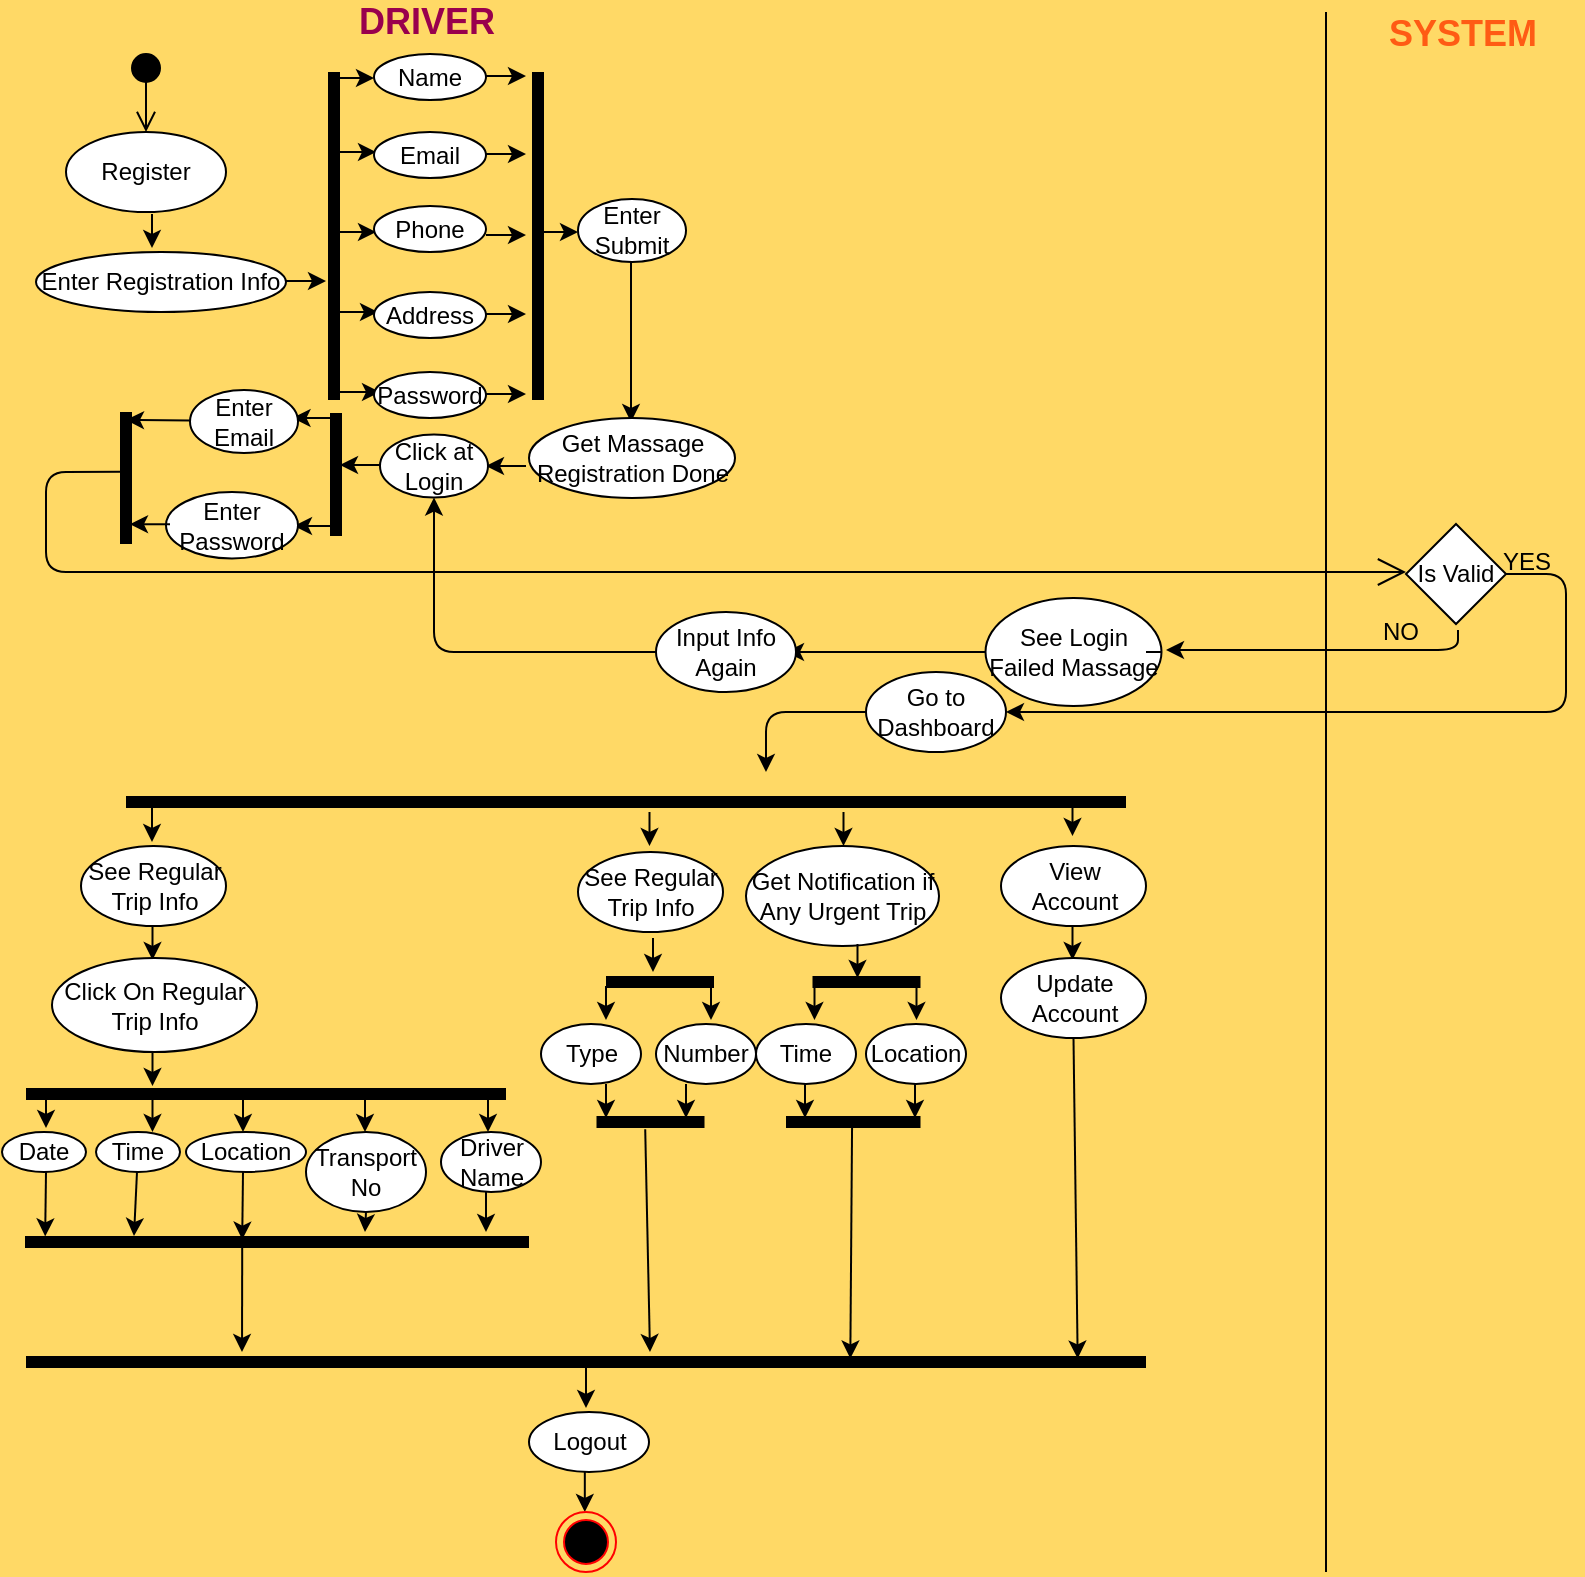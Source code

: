 <mxfile version="14.9.6" type="github">
  <diagram id="NBqRJTqcQL_MeElaurz1" name="Page-1">
    <mxGraphModel dx="1221" dy="681" grid="0" gridSize="10" guides="1" tooltips="1" connect="1" arrows="1" fold="1" page="1" pageScale="1" pageWidth="827" pageHeight="1169" background="#FFD966" math="0" shadow="0">
      <root>
        <mxCell id="0" />
        <mxCell id="1" parent="0" />
        <mxCell id="kdDCr_MIz2S15lqG9rGP-2" value="" style="html=1;verticalAlign=bottom;startArrow=circle;startFill=1;endArrow=open;startSize=6;endSize=8;" edge="1" parent="1">
          <mxGeometry x="35" y="10" width="80" as="geometry">
            <mxPoint x="90" y="30" as="sourcePoint" />
            <mxPoint x="90" y="70" as="targetPoint" />
          </mxGeometry>
        </mxCell>
        <mxCell id="kdDCr_MIz2S15lqG9rGP-3" value="Register" style="ellipse;whiteSpace=wrap;html=1;" vertex="1" parent="1">
          <mxGeometry x="50" y="70" width="80" height="40" as="geometry" />
        </mxCell>
        <mxCell id="kdDCr_MIz2S15lqG9rGP-4" value="" style="endArrow=classic;html=1;" edge="1" parent="1">
          <mxGeometry x="35" y="10" width="50" height="50" as="geometry">
            <mxPoint x="93" y="111" as="sourcePoint" />
            <mxPoint x="93" y="128" as="targetPoint" />
          </mxGeometry>
        </mxCell>
        <mxCell id="kdDCr_MIz2S15lqG9rGP-5" value="Enter Registration Info" style="ellipse;whiteSpace=wrap;html=1;" vertex="1" parent="1">
          <mxGeometry x="35" y="130" width="125" height="30" as="geometry" />
        </mxCell>
        <mxCell id="kdDCr_MIz2S15lqG9rGP-6" value="" style="shape=line;html=1;strokeWidth=6;rotation=-90;" vertex="1" parent="1">
          <mxGeometry x="102" y="117" width="164" height="10" as="geometry" />
        </mxCell>
        <mxCell id="kdDCr_MIz2S15lqG9rGP-7" value="" style="endArrow=classic;html=1;" edge="1" parent="1">
          <mxGeometry x="35" y="10" width="50" height="50" as="geometry">
            <mxPoint x="160" y="144.5" as="sourcePoint" />
            <mxPoint x="180" y="144.5" as="targetPoint" />
          </mxGeometry>
        </mxCell>
        <mxCell id="kdDCr_MIz2S15lqG9rGP-8" value="" style="endArrow=classic;html=1;" edge="1" parent="1">
          <mxGeometry x="35" y="10" width="50" height="50" as="geometry">
            <mxPoint x="184" y="43" as="sourcePoint" />
            <mxPoint x="204" y="43" as="targetPoint" />
          </mxGeometry>
        </mxCell>
        <mxCell id="kdDCr_MIz2S15lqG9rGP-9" value="" style="endArrow=classic;html=1;" edge="1" parent="1">
          <mxGeometry x="35" y="10" width="50" height="50" as="geometry">
            <mxPoint x="185" y="80" as="sourcePoint" />
            <mxPoint x="205" y="80" as="targetPoint" />
          </mxGeometry>
        </mxCell>
        <mxCell id="kdDCr_MIz2S15lqG9rGP-10" value="" style="endArrow=classic;html=1;" edge="1" parent="1">
          <mxGeometry x="35" y="10" width="50" height="50" as="geometry">
            <mxPoint x="185" y="120" as="sourcePoint" />
            <mxPoint x="205" y="120" as="targetPoint" />
          </mxGeometry>
        </mxCell>
        <mxCell id="kdDCr_MIz2S15lqG9rGP-11" value="" style="endArrow=classic;html=1;" edge="1" parent="1">
          <mxGeometry x="35" y="10" width="50" height="50" as="geometry">
            <mxPoint x="186" y="160" as="sourcePoint" />
            <mxPoint x="206" y="160" as="targetPoint" />
          </mxGeometry>
        </mxCell>
        <mxCell id="kdDCr_MIz2S15lqG9rGP-12" value="" style="endArrow=classic;html=1;" edge="1" parent="1">
          <mxGeometry x="35" y="10" width="50" height="50" as="geometry">
            <mxPoint x="187" y="200" as="sourcePoint" />
            <mxPoint x="207" y="200" as="targetPoint" />
          </mxGeometry>
        </mxCell>
        <mxCell id="kdDCr_MIz2S15lqG9rGP-13" value="Name" style="ellipse;whiteSpace=wrap;html=1;" vertex="1" parent="1">
          <mxGeometry x="204" y="31" width="56" height="23" as="geometry" />
        </mxCell>
        <mxCell id="kdDCr_MIz2S15lqG9rGP-14" value="Email" style="ellipse;whiteSpace=wrap;html=1;" vertex="1" parent="1">
          <mxGeometry x="204" y="70" width="56" height="23" as="geometry" />
        </mxCell>
        <mxCell id="kdDCr_MIz2S15lqG9rGP-15" value="Phone" style="ellipse;whiteSpace=wrap;html=1;" vertex="1" parent="1">
          <mxGeometry x="204" y="107" width="56" height="23" as="geometry" />
        </mxCell>
        <mxCell id="kdDCr_MIz2S15lqG9rGP-16" value="Address" style="ellipse;whiteSpace=wrap;html=1;" vertex="1" parent="1">
          <mxGeometry x="204" y="150" width="56" height="23" as="geometry" />
        </mxCell>
        <mxCell id="kdDCr_MIz2S15lqG9rGP-17" value="Password" style="ellipse;whiteSpace=wrap;html=1;" vertex="1" parent="1">
          <mxGeometry x="204" y="190" width="56" height="23" as="geometry" />
        </mxCell>
        <mxCell id="kdDCr_MIz2S15lqG9rGP-18" value="" style="endArrow=classic;html=1;" edge="1" parent="1">
          <mxGeometry x="35" y="10" width="50" height="50" as="geometry">
            <mxPoint x="260" y="42" as="sourcePoint" />
            <mxPoint x="280" y="42" as="targetPoint" />
          </mxGeometry>
        </mxCell>
        <mxCell id="kdDCr_MIz2S15lqG9rGP-19" value="" style="endArrow=classic;html=1;" edge="1" parent="1">
          <mxGeometry x="35" y="10" width="50" height="50" as="geometry">
            <mxPoint x="260" y="81" as="sourcePoint" />
            <mxPoint x="280" y="81" as="targetPoint" />
          </mxGeometry>
        </mxCell>
        <mxCell id="kdDCr_MIz2S15lqG9rGP-20" value="" style="endArrow=classic;html=1;" edge="1" parent="1">
          <mxGeometry x="35" y="10" width="50" height="50" as="geometry">
            <mxPoint x="260" y="121.5" as="sourcePoint" />
            <mxPoint x="280" y="121.5" as="targetPoint" />
          </mxGeometry>
        </mxCell>
        <mxCell id="kdDCr_MIz2S15lqG9rGP-21" value="" style="endArrow=classic;html=1;" edge="1" parent="1">
          <mxGeometry x="35" y="10" width="50" height="50" as="geometry">
            <mxPoint x="260" y="161" as="sourcePoint" />
            <mxPoint x="280" y="161" as="targetPoint" />
          </mxGeometry>
        </mxCell>
        <mxCell id="kdDCr_MIz2S15lqG9rGP-22" value="" style="endArrow=classic;html=1;" edge="1" parent="1">
          <mxGeometry x="35" y="10" width="50" height="50" as="geometry">
            <mxPoint x="260" y="201" as="sourcePoint" />
            <mxPoint x="280" y="201" as="targetPoint" />
          </mxGeometry>
        </mxCell>
        <mxCell id="kdDCr_MIz2S15lqG9rGP-23" value="" style="shape=line;html=1;strokeWidth=6;rotation=-90;" vertex="1" parent="1">
          <mxGeometry x="204" y="117" width="164" height="10" as="geometry" />
        </mxCell>
        <mxCell id="kdDCr_MIz2S15lqG9rGP-24" value="" style="endArrow=classic;html=1;" edge="1" parent="1">
          <mxGeometry x="35" y="10" width="50" height="50" as="geometry">
            <mxPoint x="286" y="120" as="sourcePoint" />
            <mxPoint x="306" y="120" as="targetPoint" />
          </mxGeometry>
        </mxCell>
        <mxCell id="kdDCr_MIz2S15lqG9rGP-25" value="Enter Submit" style="ellipse;whiteSpace=wrap;html=1;" vertex="1" parent="1">
          <mxGeometry x="306" y="103.5" width="54" height="31.5" as="geometry" />
        </mxCell>
        <mxCell id="kdDCr_MIz2S15lqG9rGP-26" value="" style="endArrow=classic;html=1;" edge="1" parent="1">
          <mxGeometry x="35" y="10" width="50" height="50" as="geometry">
            <mxPoint x="332.5" y="135" as="sourcePoint" />
            <mxPoint x="332.5" y="215" as="targetPoint" />
          </mxGeometry>
        </mxCell>
        <mxCell id="kdDCr_MIz2S15lqG9rGP-27" value="Get Massage Registration Done" style="ellipse;whiteSpace=wrap;html=1;" vertex="1" parent="1">
          <mxGeometry x="281.5" y="213" width="103" height="40" as="geometry" />
        </mxCell>
        <mxCell id="kdDCr_MIz2S15lqG9rGP-28" value="" style="endArrow=classic;html=1;" edge="1" parent="1">
          <mxGeometry x="35" y="10" width="50" height="50" as="geometry">
            <mxPoint x="280" y="237" as="sourcePoint" />
            <mxPoint x="260" y="237" as="targetPoint" />
          </mxGeometry>
        </mxCell>
        <mxCell id="kdDCr_MIz2S15lqG9rGP-29" value="Click at Login" style="ellipse;whiteSpace=wrap;html=1;" vertex="1" parent="1">
          <mxGeometry x="207" y="221.25" width="54" height="31.5" as="geometry" />
        </mxCell>
        <mxCell id="kdDCr_MIz2S15lqG9rGP-30" value="" style="endArrow=classic;html=1;" edge="1" parent="1">
          <mxGeometry x="35" y="10" width="50" height="50" as="geometry">
            <mxPoint x="207" y="236.5" as="sourcePoint" />
            <mxPoint x="187" y="236.5" as="targetPoint" />
          </mxGeometry>
        </mxCell>
        <mxCell id="kdDCr_MIz2S15lqG9rGP-31" value="" style="shape=line;html=1;strokeWidth=6;rotation=-90;" vertex="1" parent="1">
          <mxGeometry x="154.25" y="236.25" width="61.5" height="10" as="geometry" />
        </mxCell>
        <mxCell id="kdDCr_MIz2S15lqG9rGP-32" value="" style="endArrow=classic;html=1;" edge="1" parent="1">
          <mxGeometry x="35" y="10" width="50" height="50" as="geometry">
            <mxPoint x="183.25" y="213" as="sourcePoint" />
            <mxPoint x="163.25" y="213" as="targetPoint" />
          </mxGeometry>
        </mxCell>
        <mxCell id="kdDCr_MIz2S15lqG9rGP-33" value="" style="endArrow=classic;html=1;" edge="1" parent="1">
          <mxGeometry x="35" y="10" width="50" height="50" as="geometry">
            <mxPoint x="184" y="267" as="sourcePoint" />
            <mxPoint x="164" y="267" as="targetPoint" />
          </mxGeometry>
        </mxCell>
        <mxCell id="kdDCr_MIz2S15lqG9rGP-34" value="Enter Email" style="ellipse;whiteSpace=wrap;html=1;" vertex="1" parent="1">
          <mxGeometry x="112" y="199" width="54" height="31.5" as="geometry" />
        </mxCell>
        <mxCell id="kdDCr_MIz2S15lqG9rGP-35" value="Enter Password" style="ellipse;whiteSpace=wrap;html=1;" vertex="1" parent="1">
          <mxGeometry x="100" y="250" width="66" height="33.25" as="geometry" />
        </mxCell>
        <mxCell id="kdDCr_MIz2S15lqG9rGP-36" value="" style="shape=line;html=1;strokeWidth=6;rotation=-90;" vertex="1" parent="1">
          <mxGeometry x="47" y="238" width="66" height="10" as="geometry" />
        </mxCell>
        <mxCell id="kdDCr_MIz2S15lqG9rGP-37" value="" style="endArrow=classic;html=1;" edge="1" parent="1">
          <mxGeometry x="35" y="10" width="50" height="50" as="geometry">
            <mxPoint x="112" y="214.25" as="sourcePoint" />
            <mxPoint x="80" y="214" as="targetPoint" />
          </mxGeometry>
        </mxCell>
        <mxCell id="kdDCr_MIz2S15lqG9rGP-38" value="" style="endArrow=classic;html=1;" edge="1" parent="1">
          <mxGeometry x="35" y="10" width="50" height="50" as="geometry">
            <mxPoint x="102" y="266.13" as="sourcePoint" />
            <mxPoint x="82" y="266.13" as="targetPoint" />
          </mxGeometry>
        </mxCell>
        <mxCell id="kdDCr_MIz2S15lqG9rGP-39" value="" style="endArrow=open;endFill=1;endSize=12;html=1;exitX=0.548;exitY=0.3;exitDx=0;exitDy=0;exitPerimeter=0;" edge="1" parent="1" source="kdDCr_MIz2S15lqG9rGP-36">
          <mxGeometry x="35" y="10" width="160" as="geometry">
            <mxPoint x="330" y="170" as="sourcePoint" />
            <mxPoint x="720" y="290" as="targetPoint" />
            <Array as="points">
              <mxPoint x="40" y="240" />
              <mxPoint x="40" y="290" />
            </Array>
          </mxGeometry>
        </mxCell>
        <mxCell id="kdDCr_MIz2S15lqG9rGP-40" value="&lt;font color=&quot;#ff5b14&quot; style=&quot;font-size: 18px&quot;&gt;&lt;b&gt;SYSTEM&lt;/b&gt;&lt;/font&gt;" style="text;html=1;align=center;verticalAlign=middle;resizable=0;points=[];autosize=1;strokeColor=none;" vertex="1" parent="1">
          <mxGeometry x="703" y="11" width="90" height="20" as="geometry" />
        </mxCell>
        <mxCell id="kdDCr_MIz2S15lqG9rGP-41" value="Is Valid" style="rhombus;whiteSpace=wrap;html=1;strokeColor=#000000;" vertex="1" parent="1">
          <mxGeometry x="720" y="266" width="50" height="50" as="geometry" />
        </mxCell>
        <mxCell id="kdDCr_MIz2S15lqG9rGP-42" value="" style="endArrow=classic;html=1;" edge="1" parent="1">
          <mxGeometry x="35" y="10" width="50" height="50" as="geometry">
            <mxPoint x="746" y="319" as="sourcePoint" />
            <mxPoint x="600" y="329" as="targetPoint" />
            <Array as="points">
              <mxPoint x="746" y="329" />
            </Array>
          </mxGeometry>
        </mxCell>
        <mxCell id="kdDCr_MIz2S15lqG9rGP-43" value="NO" style="text;html=1;align=center;verticalAlign=middle;resizable=0;points=[];autosize=1;strokeColor=none;" vertex="1" parent="1">
          <mxGeometry x="702" y="310" width="30" height="20" as="geometry" />
        </mxCell>
        <mxCell id="kdDCr_MIz2S15lqG9rGP-45" value="" style="endArrow=classic;html=1;startArrow=none;" edge="1" parent="1" source="kdDCr_MIz2S15lqG9rGP-44">
          <mxGeometry x="35" y="10" width="50" height="50" as="geometry">
            <mxPoint x="590" y="330" as="sourcePoint" />
            <mxPoint x="410" y="330" as="targetPoint" />
          </mxGeometry>
        </mxCell>
        <mxCell id="kdDCr_MIz2S15lqG9rGP-46" value="Input Info Again" style="ellipse;whiteSpace=wrap;html=1;" vertex="1" parent="1">
          <mxGeometry x="345" y="310" width="70" height="40" as="geometry" />
        </mxCell>
        <mxCell id="kdDCr_MIz2S15lqG9rGP-47" value="" style="endArrow=classic;html=1;exitX=0;exitY=0.5;exitDx=0;exitDy=0;entryX=0.5;entryY=1;entryDx=0;entryDy=0;" edge="1" parent="1" source="kdDCr_MIz2S15lqG9rGP-46" target="kdDCr_MIz2S15lqG9rGP-29">
          <mxGeometry x="35" y="10" width="50" height="50" as="geometry">
            <mxPoint x="390" y="190" as="sourcePoint" />
            <mxPoint x="440" y="140" as="targetPoint" />
            <Array as="points">
              <mxPoint x="234" y="330" />
            </Array>
          </mxGeometry>
        </mxCell>
        <mxCell id="kdDCr_MIz2S15lqG9rGP-48" value="" style="endArrow=classic;html=1;exitX=1;exitY=0.5;exitDx=0;exitDy=0;" edge="1" parent="1" source="kdDCr_MIz2S15lqG9rGP-41">
          <mxGeometry x="35" y="10" width="50" height="50" as="geometry">
            <mxPoint x="390" y="290" as="sourcePoint" />
            <mxPoint x="520" y="360" as="targetPoint" />
            <Array as="points">
              <mxPoint x="800" y="291" />
              <mxPoint x="800" y="360" />
            </Array>
          </mxGeometry>
        </mxCell>
        <mxCell id="kdDCr_MIz2S15lqG9rGP-49" value="YES" style="text;html=1;align=center;verticalAlign=middle;resizable=0;points=[];autosize=1;strokeColor=none;" vertex="1" parent="1">
          <mxGeometry x="760" y="275" width="40" height="20" as="geometry" />
        </mxCell>
        <mxCell id="kdDCr_MIz2S15lqG9rGP-50" value="Go to Dashboard" style="ellipse;whiteSpace=wrap;html=1;" vertex="1" parent="1">
          <mxGeometry x="450" y="340" width="70" height="40" as="geometry" />
        </mxCell>
        <mxCell id="kdDCr_MIz2S15lqG9rGP-51" value="&lt;font style=&quot;font-size: 18px&quot; color=&quot;#99004d&quot;&gt;&lt;b&gt;DRIVER&lt;/b&gt;&lt;/font&gt;" style="text;html=1;align=center;verticalAlign=middle;resizable=0;points=[];autosize=1;strokeColor=none;" vertex="1" parent="1">
          <mxGeometry x="190" y="5" width="80" height="20" as="geometry" />
        </mxCell>
        <mxCell id="kdDCr_MIz2S15lqG9rGP-52" value="" style="endArrow=classic;html=1;exitX=0;exitY=0.5;exitDx=0;exitDy=0;" edge="1" parent="1" source="kdDCr_MIz2S15lqG9rGP-50">
          <mxGeometry width="50" height="50" relative="1" as="geometry">
            <mxPoint x="390" y="520" as="sourcePoint" />
            <mxPoint x="400" y="390" as="targetPoint" />
            <Array as="points">
              <mxPoint x="400" y="360" />
            </Array>
          </mxGeometry>
        </mxCell>
        <mxCell id="kdDCr_MIz2S15lqG9rGP-53" value="" style="shape=line;html=1;strokeWidth=6;rotation=0;" vertex="1" parent="1">
          <mxGeometry x="80" y="400" width="500" height="10" as="geometry" />
        </mxCell>
        <mxCell id="kdDCr_MIz2S15lqG9rGP-55" value="" style="endArrow=classic;html=1;" edge="1" parent="1">
          <mxGeometry x="35" y="307" width="50" height="50" as="geometry">
            <mxPoint x="93" y="408" as="sourcePoint" />
            <mxPoint x="93" y="425" as="targetPoint" />
          </mxGeometry>
        </mxCell>
        <mxCell id="kdDCr_MIz2S15lqG9rGP-56" value="" style="endArrow=classic;html=1;" edge="1" parent="1">
          <mxGeometry x="283.75" y="309" width="50" height="50" as="geometry">
            <mxPoint x="341.75" y="410" as="sourcePoint" />
            <mxPoint x="341.75" y="427" as="targetPoint" />
          </mxGeometry>
        </mxCell>
        <mxCell id="kdDCr_MIz2S15lqG9rGP-57" value="" style="endArrow=classic;html=1;" edge="1" parent="1">
          <mxGeometry x="380.75" y="309" width="50" height="50" as="geometry">
            <mxPoint x="438.75" y="410" as="sourcePoint" />
            <mxPoint x="438.75" y="427" as="targetPoint" />
          </mxGeometry>
        </mxCell>
        <mxCell id="kdDCr_MIz2S15lqG9rGP-58" value="" style="endArrow=classic;html=1;" edge="1" parent="1">
          <mxGeometry x="495.25" y="304" width="50" height="50" as="geometry">
            <mxPoint x="553.25" y="405" as="sourcePoint" />
            <mxPoint x="553.25" y="422" as="targetPoint" />
          </mxGeometry>
        </mxCell>
        <mxCell id="kdDCr_MIz2S15lqG9rGP-59" value="See Regular Trip Info" style="ellipse;whiteSpace=wrap;html=1;" vertex="1" parent="1">
          <mxGeometry x="57.5" y="427" width="72.5" height="40" as="geometry" />
        </mxCell>
        <mxCell id="kdDCr_MIz2S15lqG9rGP-60" value="See Regular Trip Info" style="ellipse;whiteSpace=wrap;html=1;" vertex="1" parent="1">
          <mxGeometry x="306" y="430" width="72.5" height="40" as="geometry" />
        </mxCell>
        <mxCell id="kdDCr_MIz2S15lqG9rGP-61" value="Get Notification if Any Urgent Trip" style="ellipse;whiteSpace=wrap;html=1;" vertex="1" parent="1">
          <mxGeometry x="390" y="427" width="96.5" height="50" as="geometry" />
        </mxCell>
        <mxCell id="kdDCr_MIz2S15lqG9rGP-62" value="View Account" style="ellipse;whiteSpace=wrap;html=1;" vertex="1" parent="1">
          <mxGeometry x="517.5" y="427" width="72.5" height="40" as="geometry" />
        </mxCell>
        <mxCell id="kdDCr_MIz2S15lqG9rGP-63" value="" style="endArrow=classic;html=1;" edge="1" parent="1">
          <mxGeometry x="35.25" y="366" width="50" height="50" as="geometry">
            <mxPoint x="93.25" y="467" as="sourcePoint" />
            <mxPoint x="93.25" y="484" as="targetPoint" />
          </mxGeometry>
        </mxCell>
        <mxCell id="kdDCr_MIz2S15lqG9rGP-64" value="Click On Regular Trip Info" style="ellipse;whiteSpace=wrap;html=1;" vertex="1" parent="1">
          <mxGeometry x="43" y="483" width="102.5" height="47" as="geometry" />
        </mxCell>
        <mxCell id="kdDCr_MIz2S15lqG9rGP-65" value="" style="shape=line;html=1;strokeWidth=6;rotation=0;" vertex="1" parent="1">
          <mxGeometry x="30" y="546" width="240" height="10" as="geometry" />
        </mxCell>
        <mxCell id="kdDCr_MIz2S15lqG9rGP-66" value="" style="endArrow=classic;html=1;" edge="1" parent="1">
          <mxGeometry x="35.25" y="429" width="50" height="50" as="geometry">
            <mxPoint x="93.25" y="530" as="sourcePoint" />
            <mxPoint x="93.25" y="547" as="targetPoint" />
          </mxGeometry>
        </mxCell>
        <mxCell id="kdDCr_MIz2S15lqG9rGP-67" value="" style="endArrow=classic;html=1;" edge="1" parent="1">
          <mxGeometry x="-18" y="450" width="50" height="50" as="geometry">
            <mxPoint x="40" y="551" as="sourcePoint" />
            <mxPoint x="40" y="568" as="targetPoint" />
          </mxGeometry>
        </mxCell>
        <mxCell id="kdDCr_MIz2S15lqG9rGP-68" value="" style="endArrow=classic;html=1;" edge="1" parent="1">
          <mxGeometry x="35.25" y="452" width="50" height="50" as="geometry">
            <mxPoint x="93.25" y="553" as="sourcePoint" />
            <mxPoint x="93.25" y="570" as="targetPoint" />
          </mxGeometry>
        </mxCell>
        <mxCell id="kdDCr_MIz2S15lqG9rGP-69" value="" style="endArrow=classic;html=1;" edge="1" parent="1">
          <mxGeometry x="80.5" y="452" width="50" height="50" as="geometry">
            <mxPoint x="138.5" y="553" as="sourcePoint" />
            <mxPoint x="138.5" y="570" as="targetPoint" />
          </mxGeometry>
        </mxCell>
        <mxCell id="kdDCr_MIz2S15lqG9rGP-70" value="" style="endArrow=classic;html=1;" edge="1" parent="1">
          <mxGeometry x="141.5" y="452" width="50" height="50" as="geometry">
            <mxPoint x="199.5" y="553" as="sourcePoint" />
            <mxPoint x="199.5" y="570" as="targetPoint" />
          </mxGeometry>
        </mxCell>
        <mxCell id="kdDCr_MIz2S15lqG9rGP-71" value="" style="endArrow=classic;html=1;" edge="1" parent="1">
          <mxGeometry x="203" y="452" width="50" height="50" as="geometry">
            <mxPoint x="261" y="553" as="sourcePoint" />
            <mxPoint x="261" y="570" as="targetPoint" />
          </mxGeometry>
        </mxCell>
        <mxCell id="kdDCr_MIz2S15lqG9rGP-72" value="Date" style="ellipse;whiteSpace=wrap;html=1;" vertex="1" parent="1">
          <mxGeometry x="18" y="570" width="42" height="20" as="geometry" />
        </mxCell>
        <mxCell id="kdDCr_MIz2S15lqG9rGP-73" value="Time" style="ellipse;whiteSpace=wrap;html=1;" vertex="1" parent="1">
          <mxGeometry x="65" y="570" width="42" height="20" as="geometry" />
        </mxCell>
        <mxCell id="kdDCr_MIz2S15lqG9rGP-74" value="Location" style="ellipse;whiteSpace=wrap;html=1;" vertex="1" parent="1">
          <mxGeometry x="110" y="570" width="60" height="20" as="geometry" />
        </mxCell>
        <mxCell id="kdDCr_MIz2S15lqG9rGP-75" value="Transport No" style="ellipse;whiteSpace=wrap;html=1;" vertex="1" parent="1">
          <mxGeometry x="170" y="570" width="60" height="40" as="geometry" />
        </mxCell>
        <mxCell id="kdDCr_MIz2S15lqG9rGP-76" value="Driver Name" style="ellipse;whiteSpace=wrap;html=1;" vertex="1" parent="1">
          <mxGeometry x="237.5" y="570" width="50" height="30" as="geometry" />
        </mxCell>
        <mxCell id="kdDCr_MIz2S15lqG9rGP-77" value="" style="shape=line;html=1;strokeWidth=6;rotation=0;" vertex="1" parent="1">
          <mxGeometry x="29.5" y="620" width="252" height="10" as="geometry" />
        </mxCell>
        <mxCell id="kdDCr_MIz2S15lqG9rGP-78" value="" style="endArrow=classic;html=1;" edge="1" parent="1">
          <mxGeometry x="202" y="499" width="50" height="50" as="geometry">
            <mxPoint x="260" y="600" as="sourcePoint" />
            <mxPoint x="260" y="620" as="targetPoint" />
          </mxGeometry>
        </mxCell>
        <mxCell id="kdDCr_MIz2S15lqG9rGP-79" value="" style="endArrow=classic;html=1;" edge="1" parent="1">
          <mxGeometry x="141.5" y="502" width="50" height="50" as="geometry">
            <mxPoint x="200" y="610" as="sourcePoint" />
            <mxPoint x="199.5" y="620" as="targetPoint" />
          </mxGeometry>
        </mxCell>
        <mxCell id="kdDCr_MIz2S15lqG9rGP-80" value="" style="endArrow=classic;html=1;entryX=0.431;entryY=0.38;entryDx=0;entryDy=0;entryPerimeter=0;" edge="1" parent="1" target="kdDCr_MIz2S15lqG9rGP-77">
          <mxGeometry x="80.5" y="489" width="50" height="50" as="geometry">
            <mxPoint x="138.5" y="590" as="sourcePoint" />
            <mxPoint x="138.5" y="607" as="targetPoint" />
          </mxGeometry>
        </mxCell>
        <mxCell id="kdDCr_MIz2S15lqG9rGP-81" value="" style="endArrow=classic;html=1;" edge="1" parent="1">
          <mxGeometry x="27.5" y="489" width="50" height="50" as="geometry">
            <mxPoint x="85.5" y="590" as="sourcePoint" />
            <mxPoint x="84" y="622" as="targetPoint" />
          </mxGeometry>
        </mxCell>
        <mxCell id="kdDCr_MIz2S15lqG9rGP-82" value="" style="endArrow=classic;html=1;entryX=0.04;entryY=0.22;entryDx=0;entryDy=0;entryPerimeter=0;" edge="1" parent="1" target="kdDCr_MIz2S15lqG9rGP-77">
          <mxGeometry x="-18" y="489" width="50" height="50" as="geometry">
            <mxPoint x="40" y="590" as="sourcePoint" />
            <mxPoint x="40" y="607" as="targetPoint" />
          </mxGeometry>
        </mxCell>
        <mxCell id="kdDCr_MIz2S15lqG9rGP-83" value="" style="endArrow=classic;html=1;exitX=0.431;exitY=0.62;exitDx=0;exitDy=0;exitPerimeter=0;" edge="1" parent="1" source="kdDCr_MIz2S15lqG9rGP-77">
          <mxGeometry width="50" height="50" relative="1" as="geometry">
            <mxPoint x="390" y="600" as="sourcePoint" />
            <mxPoint x="138" y="680" as="targetPoint" />
          </mxGeometry>
        </mxCell>
        <mxCell id="kdDCr_MIz2S15lqG9rGP-84" value="" style="shape=line;html=1;strokeWidth=6;rotation=0;" vertex="1" parent="1">
          <mxGeometry x="320" y="490" width="54" height="10" as="geometry" />
        </mxCell>
        <mxCell id="kdDCr_MIz2S15lqG9rGP-85" value="" style="endArrow=classic;html=1;" edge="1" parent="1">
          <mxGeometry x="285.5" y="372" width="50" height="50" as="geometry">
            <mxPoint x="343.5" y="473" as="sourcePoint" />
            <mxPoint x="343.5" y="490" as="targetPoint" />
          </mxGeometry>
        </mxCell>
        <mxCell id="kdDCr_MIz2S15lqG9rGP-86" value="" style="endArrow=classic;html=1;" edge="1" parent="1">
          <mxGeometry x="262" y="396" width="50" height="50" as="geometry">
            <mxPoint x="320" y="497" as="sourcePoint" />
            <mxPoint x="320" y="514" as="targetPoint" />
          </mxGeometry>
        </mxCell>
        <mxCell id="kdDCr_MIz2S15lqG9rGP-87" value="" style="endArrow=classic;html=1;" edge="1" parent="1">
          <mxGeometry x="314.5" y="396" width="50" height="50" as="geometry">
            <mxPoint x="372.5" y="497" as="sourcePoint" />
            <mxPoint x="372.5" y="514" as="targetPoint" />
          </mxGeometry>
        </mxCell>
        <mxCell id="kdDCr_MIz2S15lqG9rGP-88" value="Type" style="ellipse;whiteSpace=wrap;html=1;" vertex="1" parent="1">
          <mxGeometry x="287.5" y="516" width="50" height="30" as="geometry" />
        </mxCell>
        <mxCell id="kdDCr_MIz2S15lqG9rGP-89" value="Number" style="ellipse;whiteSpace=wrap;html=1;" vertex="1" parent="1">
          <mxGeometry x="345" y="516" width="50" height="30" as="geometry" />
        </mxCell>
        <mxCell id="kdDCr_MIz2S15lqG9rGP-90" value="" style="shape=line;html=1;strokeWidth=6;rotation=0;" vertex="1" parent="1">
          <mxGeometry x="315.25" y="560" width="54" height="10" as="geometry" />
        </mxCell>
        <mxCell id="kdDCr_MIz2S15lqG9rGP-91" value="" style="endArrow=classic;html=1;" edge="1" parent="1">
          <mxGeometry x="302" y="445" width="50" height="50" as="geometry">
            <mxPoint x="360" y="546" as="sourcePoint" />
            <mxPoint x="360" y="563" as="targetPoint" />
          </mxGeometry>
        </mxCell>
        <mxCell id="kdDCr_MIz2S15lqG9rGP-92" value="" style="endArrow=classic;html=1;" edge="1" parent="1">
          <mxGeometry x="262" y="445" width="50" height="50" as="geometry">
            <mxPoint x="320" y="546" as="sourcePoint" />
            <mxPoint x="320" y="563" as="targetPoint" />
          </mxGeometry>
        </mxCell>
        <mxCell id="kdDCr_MIz2S15lqG9rGP-93" value="" style="endArrow=classic;html=1;exitX=0.451;exitY=0.86;exitDx=0;exitDy=0;exitPerimeter=0;" edge="1" parent="1" source="kdDCr_MIz2S15lqG9rGP-90">
          <mxGeometry width="50" height="50" relative="1" as="geometry">
            <mxPoint x="390" y="590" as="sourcePoint" />
            <mxPoint x="342" y="680" as="targetPoint" />
          </mxGeometry>
        </mxCell>
        <mxCell id="kdDCr_MIz2S15lqG9rGP-94" value="" style="endArrow=classic;html=1;" edge="1" parent="1">
          <mxGeometry x="387.75" y="375" width="50" height="50" as="geometry">
            <mxPoint x="445.75" y="476" as="sourcePoint" />
            <mxPoint x="445.75" y="493" as="targetPoint" />
          </mxGeometry>
        </mxCell>
        <mxCell id="kdDCr_MIz2S15lqG9rGP-95" value="" style="shape=line;html=1;strokeWidth=6;rotation=0;" vertex="1" parent="1">
          <mxGeometry x="423.25" y="490" width="54" height="10" as="geometry" />
        </mxCell>
        <mxCell id="kdDCr_MIz2S15lqG9rGP-96" value="" style="endArrow=classic;html=1;" edge="1" parent="1">
          <mxGeometry x="366.25" y="396" width="50" height="50" as="geometry">
            <mxPoint x="424.25" y="497" as="sourcePoint" />
            <mxPoint x="424.25" y="514" as="targetPoint" />
          </mxGeometry>
        </mxCell>
        <mxCell id="kdDCr_MIz2S15lqG9rGP-97" value="" style="endArrow=classic;html=1;" edge="1" parent="1">
          <mxGeometry x="417.25" y="396" width="50" height="50" as="geometry">
            <mxPoint x="475.25" y="497" as="sourcePoint" />
            <mxPoint x="475.25" y="514" as="targetPoint" />
          </mxGeometry>
        </mxCell>
        <mxCell id="kdDCr_MIz2S15lqG9rGP-98" value="Time" style="ellipse;whiteSpace=wrap;html=1;" vertex="1" parent="1">
          <mxGeometry x="395" y="516" width="50" height="30" as="geometry" />
        </mxCell>
        <mxCell id="kdDCr_MIz2S15lqG9rGP-99" value="Location" style="ellipse;whiteSpace=wrap;html=1;" vertex="1" parent="1">
          <mxGeometry x="450" y="516" width="50" height="30" as="geometry" />
        </mxCell>
        <mxCell id="kdDCr_MIz2S15lqG9rGP-101" value="" style="endArrow=classic;html=1;" edge="1" parent="1">
          <mxGeometry x="361.5" y="445" width="50" height="50" as="geometry">
            <mxPoint x="419.5" y="546" as="sourcePoint" />
            <mxPoint x="419.5" y="563" as="targetPoint" />
          </mxGeometry>
        </mxCell>
        <mxCell id="kdDCr_MIz2S15lqG9rGP-102" value="" style="endArrow=classic;html=1;" edge="1" parent="1">
          <mxGeometry x="416.5" y="445" width="50" height="50" as="geometry">
            <mxPoint x="474.5" y="546" as="sourcePoint" />
            <mxPoint x="474.5" y="563" as="targetPoint" />
          </mxGeometry>
        </mxCell>
        <mxCell id="kdDCr_MIz2S15lqG9rGP-103" value="" style="shape=line;html=1;strokeWidth=6;rotation=0;" vertex="1" parent="1">
          <mxGeometry x="410" y="560" width="67.25" height="10" as="geometry" />
        </mxCell>
        <mxCell id="kdDCr_MIz2S15lqG9rGP-104" value="" style="endArrow=classic;html=1;exitX=0.451;exitY=0.86;exitDx=0;exitDy=0;exitPerimeter=0;entryX=0.736;entryY=0.324;entryDx=0;entryDy=0;entryPerimeter=0;" edge="1" parent="1" target="kdDCr_MIz2S15lqG9rGP-111">
          <mxGeometry width="50" height="50" relative="1" as="geometry">
            <mxPoint x="443.054" y="564.0" as="sourcePoint" />
            <mxPoint x="445.45" y="1076.2" as="targetPoint" />
          </mxGeometry>
        </mxCell>
        <mxCell id="kdDCr_MIz2S15lqG9rGP-106" value="" style="endArrow=classic;html=1;" edge="1" parent="1">
          <mxGeometry x="495.25" y="366" width="50" height="50" as="geometry">
            <mxPoint x="553.25" y="467" as="sourcePoint" />
            <mxPoint x="553.25" y="484" as="targetPoint" />
          </mxGeometry>
        </mxCell>
        <mxCell id="kdDCr_MIz2S15lqG9rGP-107" value="Update Account" style="ellipse;whiteSpace=wrap;html=1;" vertex="1" parent="1">
          <mxGeometry x="517.5" y="483" width="72.5" height="40" as="geometry" />
        </mxCell>
        <mxCell id="kdDCr_MIz2S15lqG9rGP-108" value="" style="endArrow=classic;html=1;exitX=0.5;exitY=1;exitDx=0;exitDy=0;entryX=0.939;entryY=0.324;entryDx=0;entryDy=0;entryPerimeter=0;" edge="1" parent="1" source="kdDCr_MIz2S15lqG9rGP-107" target="kdDCr_MIz2S15lqG9rGP-111">
          <mxGeometry width="50" height="50" relative="1" as="geometry">
            <mxPoint x="390" y="530" as="sourcePoint" />
            <mxPoint x="554" y="1081.6" as="targetPoint" />
          </mxGeometry>
        </mxCell>
        <mxCell id="kdDCr_MIz2S15lqG9rGP-44" value="See Login Failed Massage" style="ellipse;whiteSpace=wrap;html=1;" vertex="1" parent="1">
          <mxGeometry x="509.75" y="303" width="88" height="54" as="geometry" />
        </mxCell>
        <mxCell id="kdDCr_MIz2S15lqG9rGP-109" value="" style="endArrow=none;html=1;" edge="1" parent="1" target="kdDCr_MIz2S15lqG9rGP-44">
          <mxGeometry x="35" y="10" width="50" height="50" as="geometry">
            <mxPoint x="590" y="330" as="sourcePoint" />
            <mxPoint x="410" y="330" as="targetPoint" />
          </mxGeometry>
        </mxCell>
        <mxCell id="kdDCr_MIz2S15lqG9rGP-111" value="" style="shape=line;html=1;strokeWidth=6;rotation=0;" vertex="1" parent="1">
          <mxGeometry x="30" y="680" width="560" height="10" as="geometry" />
        </mxCell>
        <mxCell id="kdDCr_MIz2S15lqG9rGP-112" value="" style="endArrow=classic;html=1;" edge="1" parent="1">
          <mxGeometry width="50" height="50" relative="1" as="geometry">
            <mxPoint x="310" y="688" as="sourcePoint" />
            <mxPoint x="310" y="708" as="targetPoint" />
          </mxGeometry>
        </mxCell>
        <mxCell id="kdDCr_MIz2S15lqG9rGP-113" value="Logout" style="ellipse;whiteSpace=wrap;html=1;" vertex="1" parent="1">
          <mxGeometry x="281.5" y="710" width="60" height="30" as="geometry" />
        </mxCell>
        <mxCell id="kdDCr_MIz2S15lqG9rGP-114" value="" style="endArrow=classic;html=1;" edge="1" parent="1">
          <mxGeometry width="50" height="50" relative="1" as="geometry">
            <mxPoint x="309.41" y="740.0" as="sourcePoint" />
            <mxPoint x="309.41" y="760.0" as="targetPoint" />
          </mxGeometry>
        </mxCell>
        <mxCell id="kdDCr_MIz2S15lqG9rGP-115" value="" style="ellipse;html=1;shape=endState;fillColor=#000000;strokeColor=#ff0000;" vertex="1" parent="1">
          <mxGeometry x="295" y="760" width="30" height="30" as="geometry" />
        </mxCell>
        <mxCell id="kdDCr_MIz2S15lqG9rGP-116" value="" style="endArrow=none;html=1;" edge="1" parent="1">
          <mxGeometry width="50" height="50" relative="1" as="geometry">
            <mxPoint x="680" y="790" as="sourcePoint" />
            <mxPoint x="680" y="10" as="targetPoint" />
          </mxGeometry>
        </mxCell>
      </root>
    </mxGraphModel>
  </diagram>
</mxfile>
